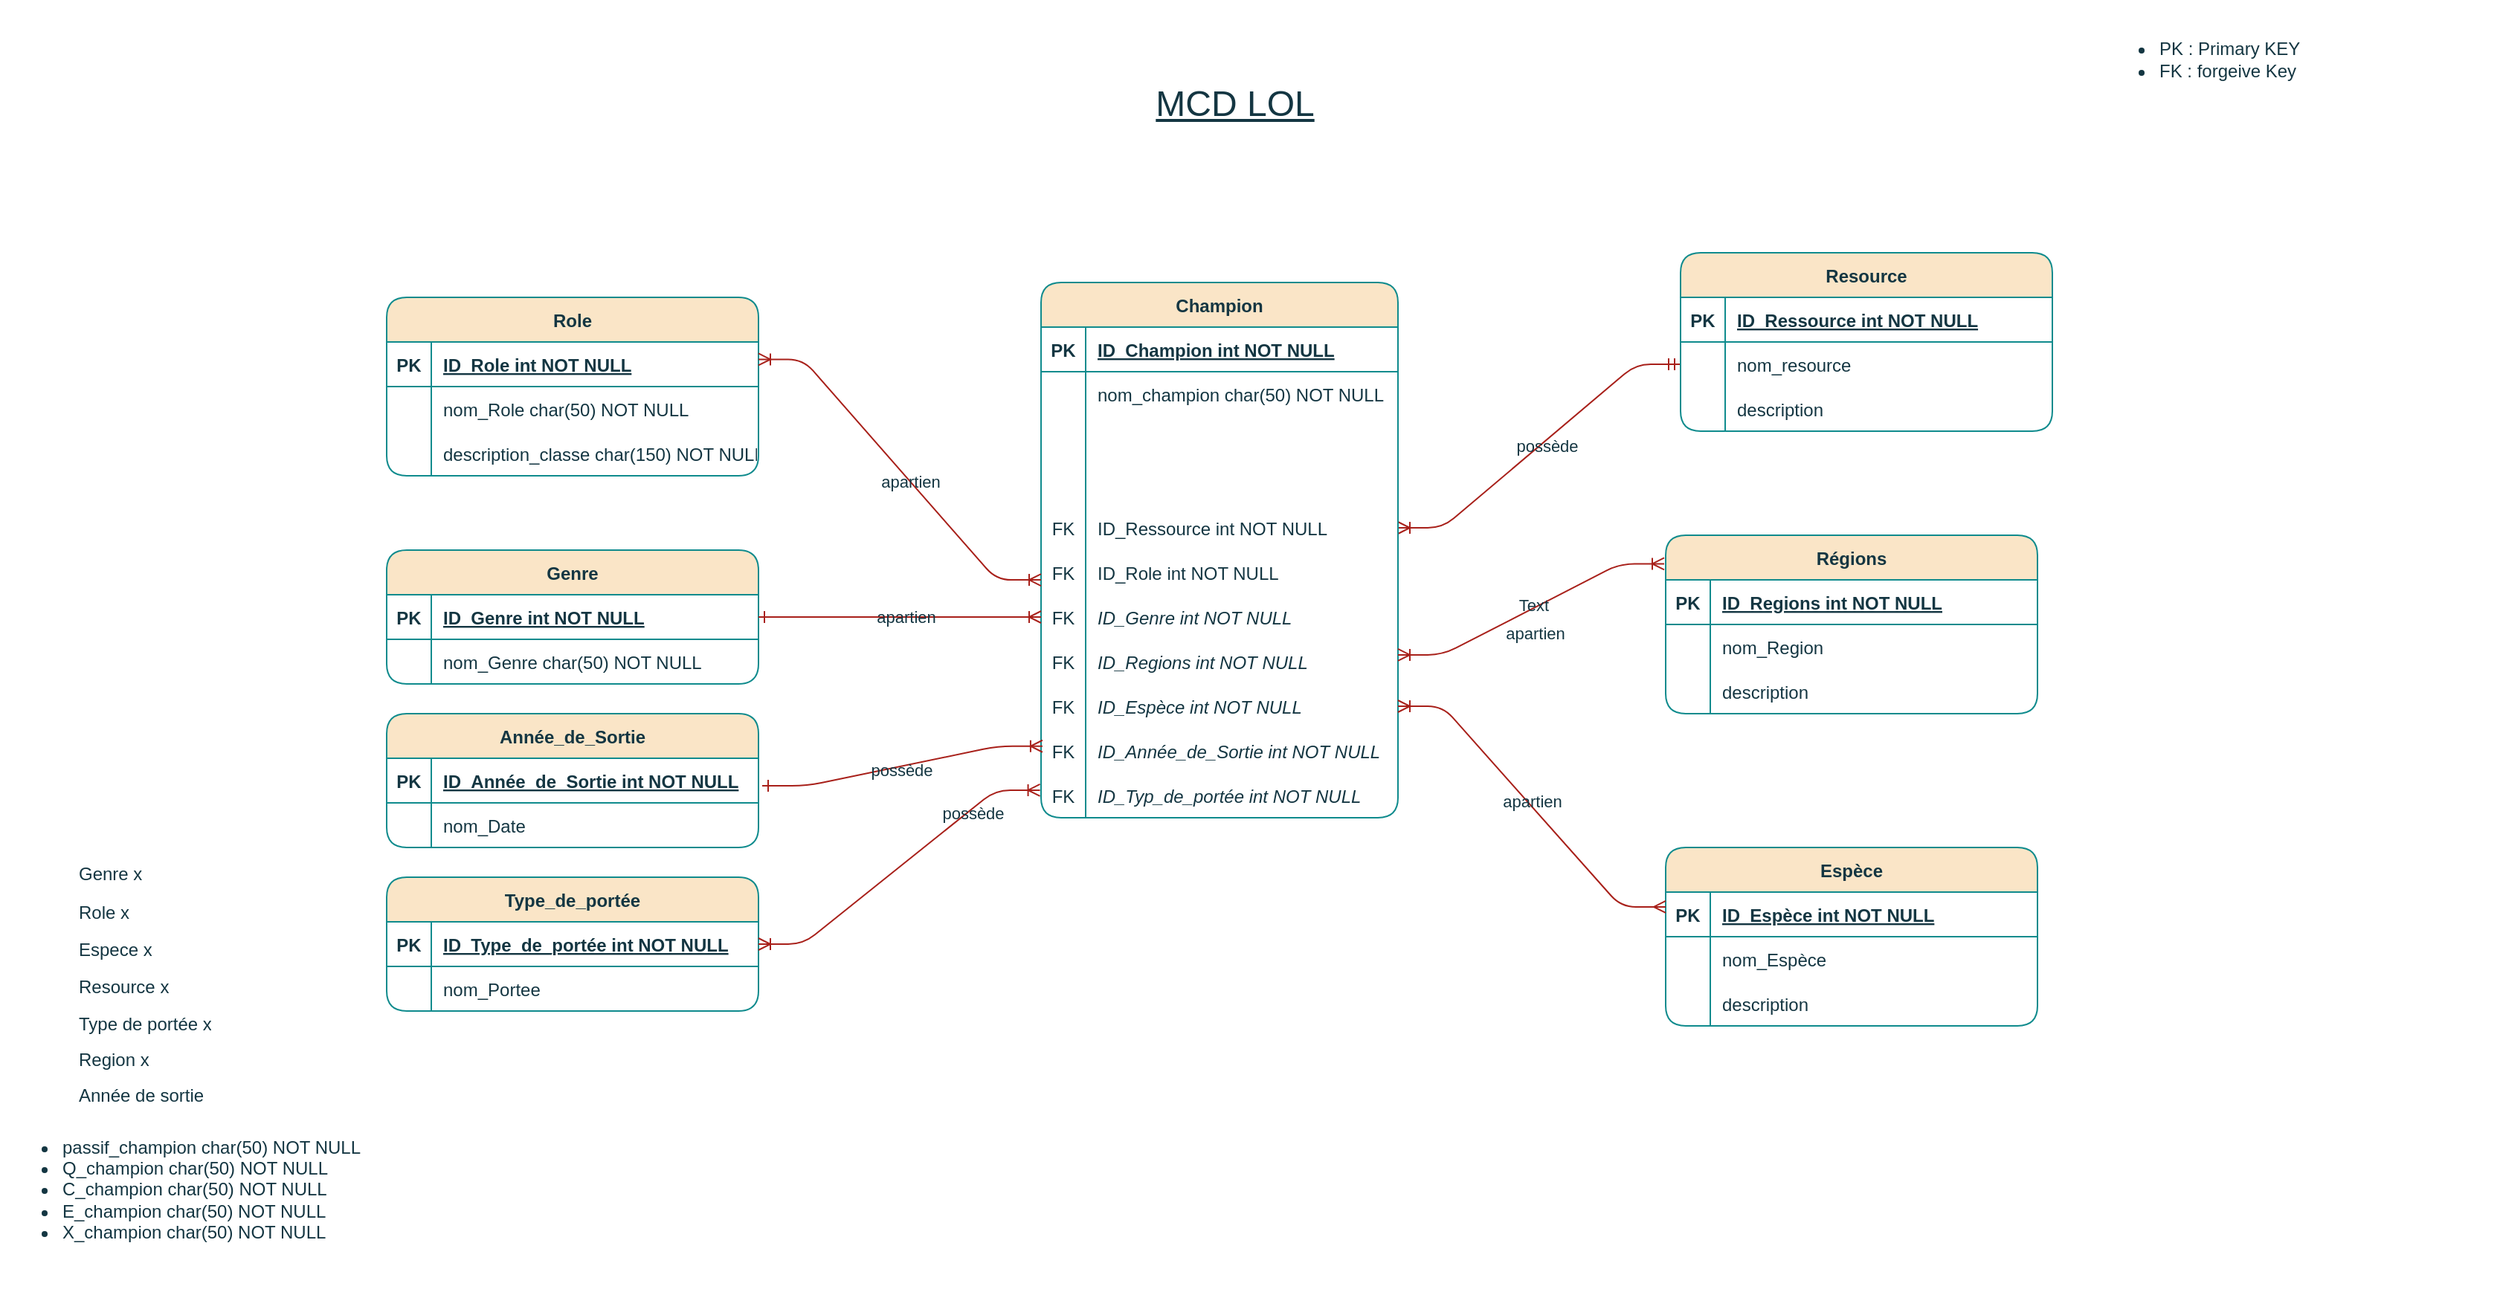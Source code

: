 <mxfile version="24.7.17">
  <diagram name="Page-1" id="s_LIWfQ_0TkALQSo-7UG">
    <mxGraphModel dx="1963" dy="611" grid="1" gridSize="10" guides="1" tooltips="1" connect="1" arrows="1" fold="1" page="1" pageScale="1" pageWidth="827" pageHeight="1169" math="0" shadow="0">
      <root>
        <mxCell id="0" />
        <mxCell id="1" parent="0" />
        <mxCell id="JDCfiBPaqZ8Qhyjuc5kk-97" value="" style="edgeStyle=entityRelationEdgeStyle;endArrow=ERmandOne;startArrow=ERoneToMany;endFill=0;startFill=0;labelBackgroundColor=none;strokeColor=#A8201A;fontColor=default;exitX=1;exitY=0.5;exitDx=0;exitDy=0;" parent="1" source="JDCfiBPaqZ8Qhyjuc5kk-153" target="JDCfiBPaqZ8Qhyjuc5kk-103" edge="1">
          <mxGeometry width="100" height="100" relative="1" as="geometry">
            <mxPoint x="350" y="880" as="sourcePoint" />
            <mxPoint x="450" y="780" as="targetPoint" />
          </mxGeometry>
        </mxCell>
        <mxCell id="JDCfiBPaqZ8Qhyjuc5kk-98" value="possède" style="edgeLabel;html=1;align=center;verticalAlign=middle;resizable=0;points=[];rounded=1;labelBackgroundColor=none;fontColor=#143642;" parent="JDCfiBPaqZ8Qhyjuc5kk-97" vertex="1" connectable="0">
          <mxGeometry x="0.029" y="-3" relative="1" as="geometry">
            <mxPoint as="offset" />
          </mxGeometry>
        </mxCell>
        <mxCell id="JDCfiBPaqZ8Qhyjuc5kk-99" value="Resource" style="shape=table;startSize=30;container=1;collapsible=1;childLayout=tableLayout;fixedRows=1;rowLines=0;fontStyle=1;align=center;resizeLast=1;rounded=1;labelBackgroundColor=none;fillColor=#FAE5C7;strokeColor=#0F8B8D;fontColor=#143642;" parent="1" vertex="1">
          <mxGeometry x="670" y="180" width="250" height="120" as="geometry" />
        </mxCell>
        <mxCell id="JDCfiBPaqZ8Qhyjuc5kk-100" value="" style="shape=partialRectangle;collapsible=0;dropTarget=0;pointerEvents=0;fillColor=none;points=[[0,0.5],[1,0.5]];portConstraint=eastwest;top=0;left=0;right=0;bottom=1;rounded=1;labelBackgroundColor=none;strokeColor=#0F8B8D;fontColor=#143642;" parent="JDCfiBPaqZ8Qhyjuc5kk-99" vertex="1">
          <mxGeometry y="30" width="250" height="30" as="geometry" />
        </mxCell>
        <mxCell id="JDCfiBPaqZ8Qhyjuc5kk-101" value="PK" style="shape=partialRectangle;overflow=hidden;connectable=0;fillColor=none;top=0;left=0;bottom=0;right=0;fontStyle=1;rounded=1;labelBackgroundColor=none;strokeColor=#0F8B8D;fontColor=#143642;" parent="JDCfiBPaqZ8Qhyjuc5kk-100" vertex="1">
          <mxGeometry width="30" height="30" as="geometry">
            <mxRectangle width="30" height="30" as="alternateBounds" />
          </mxGeometry>
        </mxCell>
        <mxCell id="JDCfiBPaqZ8Qhyjuc5kk-102" value="ID_Ressource int NOT NULL " style="shape=partialRectangle;overflow=hidden;connectable=0;fillColor=none;top=0;left=0;bottom=0;right=0;align=left;spacingLeft=6;fontStyle=5;rounded=1;labelBackgroundColor=none;strokeColor=#0F8B8D;fontColor=#143642;" parent="JDCfiBPaqZ8Qhyjuc5kk-100" vertex="1">
          <mxGeometry x="30" width="220" height="30" as="geometry">
            <mxRectangle width="220" height="30" as="alternateBounds" />
          </mxGeometry>
        </mxCell>
        <mxCell id="JDCfiBPaqZ8Qhyjuc5kk-103" value="" style="shape=partialRectangle;collapsible=0;dropTarget=0;pointerEvents=0;fillColor=none;points=[[0,0.5],[1,0.5]];portConstraint=eastwest;top=0;left=0;right=0;bottom=0;rounded=1;labelBackgroundColor=none;strokeColor=#0F8B8D;fontColor=#143642;" parent="JDCfiBPaqZ8Qhyjuc5kk-99" vertex="1">
          <mxGeometry y="60" width="250" height="30" as="geometry" />
        </mxCell>
        <mxCell id="JDCfiBPaqZ8Qhyjuc5kk-104" value="" style="shape=partialRectangle;overflow=hidden;connectable=0;fillColor=none;top=0;left=0;bottom=0;right=0;rounded=1;labelBackgroundColor=none;strokeColor=#0F8B8D;fontColor=#143642;" parent="JDCfiBPaqZ8Qhyjuc5kk-103" vertex="1">
          <mxGeometry width="30" height="30" as="geometry">
            <mxRectangle width="30" height="30" as="alternateBounds" />
          </mxGeometry>
        </mxCell>
        <mxCell id="JDCfiBPaqZ8Qhyjuc5kk-105" value="nom_resource" style="shape=partialRectangle;overflow=hidden;connectable=0;fillColor=none;top=0;left=0;bottom=0;right=0;align=left;spacingLeft=6;rounded=1;labelBackgroundColor=none;strokeColor=#0F8B8D;fontColor=#143642;" parent="JDCfiBPaqZ8Qhyjuc5kk-103" vertex="1">
          <mxGeometry x="30" width="220" height="30" as="geometry">
            <mxRectangle width="220" height="30" as="alternateBounds" />
          </mxGeometry>
        </mxCell>
        <mxCell id="JDCfiBPaqZ8Qhyjuc5kk-106" value="" style="shape=partialRectangle;collapsible=0;dropTarget=0;pointerEvents=0;fillColor=none;points=[[0,0.5],[1,0.5]];portConstraint=eastwest;top=0;left=0;right=0;bottom=0;rounded=1;labelBackgroundColor=none;strokeColor=#0F8B8D;fontColor=#143642;" parent="JDCfiBPaqZ8Qhyjuc5kk-99" vertex="1">
          <mxGeometry y="90" width="250" height="30" as="geometry" />
        </mxCell>
        <mxCell id="JDCfiBPaqZ8Qhyjuc5kk-107" value="" style="shape=partialRectangle;overflow=hidden;connectable=0;fillColor=none;top=0;left=0;bottom=0;right=0;rounded=1;labelBackgroundColor=none;strokeColor=#0F8B8D;fontColor=#143642;" parent="JDCfiBPaqZ8Qhyjuc5kk-106" vertex="1">
          <mxGeometry width="30" height="30" as="geometry">
            <mxRectangle width="30" height="30" as="alternateBounds" />
          </mxGeometry>
        </mxCell>
        <mxCell id="JDCfiBPaqZ8Qhyjuc5kk-108" value="description" style="shape=partialRectangle;overflow=hidden;connectable=0;fillColor=none;top=0;left=0;bottom=0;right=0;align=left;spacingLeft=6;rounded=1;labelBackgroundColor=none;strokeColor=#0F8B8D;fontColor=#143642;" parent="JDCfiBPaqZ8Qhyjuc5kk-106" vertex="1">
          <mxGeometry x="30" width="220" height="30" as="geometry">
            <mxRectangle width="220" height="30" as="alternateBounds" />
          </mxGeometry>
        </mxCell>
        <mxCell id="JDCfiBPaqZ8Qhyjuc5kk-125" value="Champion" style="shape=table;startSize=30;container=1;collapsible=1;childLayout=tableLayout;fixedRows=1;rowLines=0;fontStyle=1;align=center;resizeLast=1;rounded=1;labelBackgroundColor=none;fillColor=#FAE5C7;strokeColor=#0F8B8D;fontColor=#143642;" parent="1" vertex="1">
          <mxGeometry x="240" y="200" width="240" height="360" as="geometry">
            <mxRectangle x="120" y="120" width="100" height="30" as="alternateBounds" />
          </mxGeometry>
        </mxCell>
        <mxCell id="JDCfiBPaqZ8Qhyjuc5kk-126" value="" style="shape=partialRectangle;collapsible=0;dropTarget=0;pointerEvents=0;fillColor=none;points=[[0,0.5],[1,0.5]];portConstraint=eastwest;top=0;left=0;right=0;bottom=1;rounded=1;labelBackgroundColor=none;strokeColor=#0F8B8D;fontColor=#143642;" parent="JDCfiBPaqZ8Qhyjuc5kk-125" vertex="1">
          <mxGeometry y="30" width="240" height="30" as="geometry" />
        </mxCell>
        <mxCell id="JDCfiBPaqZ8Qhyjuc5kk-127" value="PK" style="shape=partialRectangle;overflow=hidden;connectable=0;fillColor=none;top=0;left=0;bottom=0;right=0;fontStyle=1;rounded=1;labelBackgroundColor=none;strokeColor=#0F8B8D;fontColor=#143642;" parent="JDCfiBPaqZ8Qhyjuc5kk-126" vertex="1">
          <mxGeometry width="30" height="30" as="geometry">
            <mxRectangle width="30" height="30" as="alternateBounds" />
          </mxGeometry>
        </mxCell>
        <mxCell id="JDCfiBPaqZ8Qhyjuc5kk-128" value="ID_Champion int NOT NULL " style="shape=partialRectangle;overflow=hidden;connectable=0;fillColor=none;top=0;left=0;bottom=0;right=0;align=left;spacingLeft=6;fontStyle=5;rounded=1;labelBackgroundColor=none;strokeColor=#0F8B8D;fontColor=#143642;" parent="JDCfiBPaqZ8Qhyjuc5kk-126" vertex="1">
          <mxGeometry x="30" width="210" height="30" as="geometry">
            <mxRectangle width="210" height="30" as="alternateBounds" />
          </mxGeometry>
        </mxCell>
        <mxCell id="JDCfiBPaqZ8Qhyjuc5kk-129" value="" style="shape=partialRectangle;collapsible=0;dropTarget=0;pointerEvents=0;fillColor=none;points=[[0,0.5],[1,0.5]];portConstraint=eastwest;top=0;left=0;right=0;bottom=0;rounded=1;labelBackgroundColor=none;strokeColor=#0F8B8D;fontColor=#143642;" parent="JDCfiBPaqZ8Qhyjuc5kk-125" vertex="1">
          <mxGeometry y="60" width="240" height="30" as="geometry" />
        </mxCell>
        <mxCell id="JDCfiBPaqZ8Qhyjuc5kk-130" value="" style="shape=partialRectangle;overflow=hidden;connectable=0;fillColor=none;top=0;left=0;bottom=0;right=0;rounded=1;labelBackgroundColor=none;strokeColor=#0F8B8D;fontColor=#143642;" parent="JDCfiBPaqZ8Qhyjuc5kk-129" vertex="1">
          <mxGeometry width="30" height="30" as="geometry">
            <mxRectangle width="30" height="30" as="alternateBounds" />
          </mxGeometry>
        </mxCell>
        <mxCell id="JDCfiBPaqZ8Qhyjuc5kk-131" value="nom_champion char(50) NOT NULL" style="shape=partialRectangle;overflow=hidden;connectable=0;fillColor=none;top=0;left=0;bottom=0;right=0;align=left;spacingLeft=6;rounded=1;labelBackgroundColor=none;strokeColor=#0F8B8D;fontColor=#143642;" parent="JDCfiBPaqZ8Qhyjuc5kk-129" vertex="1">
          <mxGeometry x="30" width="210" height="30" as="geometry">
            <mxRectangle width="210" height="30" as="alternateBounds" />
          </mxGeometry>
        </mxCell>
        <mxCell id="JDCfiBPaqZ8Qhyjuc5kk-147" style="shape=partialRectangle;collapsible=0;dropTarget=0;pointerEvents=0;fillColor=none;points=[[0,0.5],[1,0.5]];portConstraint=eastwest;top=0;left=0;right=0;bottom=0;rounded=1;labelBackgroundColor=none;strokeColor=#0F8B8D;fontColor=#143642;" parent="JDCfiBPaqZ8Qhyjuc5kk-125" vertex="1">
          <mxGeometry y="90" width="240" height="30" as="geometry" />
        </mxCell>
        <mxCell id="JDCfiBPaqZ8Qhyjuc5kk-148" style="shape=partialRectangle;overflow=hidden;connectable=0;fillColor=none;top=0;left=0;bottom=0;right=0;rounded=1;labelBackgroundColor=none;strokeColor=#0F8B8D;fontColor=#143642;" parent="JDCfiBPaqZ8Qhyjuc5kk-147" vertex="1">
          <mxGeometry width="30" height="30" as="geometry">
            <mxRectangle width="30" height="30" as="alternateBounds" />
          </mxGeometry>
        </mxCell>
        <mxCell id="JDCfiBPaqZ8Qhyjuc5kk-149" value="" style="shape=partialRectangle;overflow=hidden;connectable=0;fillColor=none;top=0;left=0;bottom=0;right=0;align=left;spacingLeft=6;rounded=1;labelBackgroundColor=none;strokeColor=#0F8B8D;fontColor=#143642;" parent="JDCfiBPaqZ8Qhyjuc5kk-147" vertex="1">
          <mxGeometry x="30" width="210" height="30" as="geometry">
            <mxRectangle width="210" height="30" as="alternateBounds" />
          </mxGeometry>
        </mxCell>
        <mxCell id="JDCfiBPaqZ8Qhyjuc5kk-150" style="shape=partialRectangle;collapsible=0;dropTarget=0;pointerEvents=0;fillColor=none;points=[[0,0.5],[1,0.5]];portConstraint=eastwest;top=0;left=0;right=0;bottom=0;rounded=1;labelBackgroundColor=none;strokeColor=#0F8B8D;fontColor=#143642;" parent="JDCfiBPaqZ8Qhyjuc5kk-125" vertex="1">
          <mxGeometry y="120" width="240" height="30" as="geometry" />
        </mxCell>
        <mxCell id="JDCfiBPaqZ8Qhyjuc5kk-151" style="shape=partialRectangle;overflow=hidden;connectable=0;fillColor=none;top=0;left=0;bottom=0;right=0;rounded=1;labelBackgroundColor=none;strokeColor=#0F8B8D;fontColor=#143642;" parent="JDCfiBPaqZ8Qhyjuc5kk-150" vertex="1">
          <mxGeometry width="30" height="30" as="geometry">
            <mxRectangle width="30" height="30" as="alternateBounds" />
          </mxGeometry>
        </mxCell>
        <mxCell id="JDCfiBPaqZ8Qhyjuc5kk-152" value="" style="shape=partialRectangle;overflow=hidden;connectable=0;fillColor=none;top=0;left=0;bottom=0;right=0;align=left;spacingLeft=6;rounded=1;labelBackgroundColor=none;strokeColor=#0F8B8D;fontColor=#143642;" parent="JDCfiBPaqZ8Qhyjuc5kk-150" vertex="1">
          <mxGeometry x="30" width="210" height="30" as="geometry">
            <mxRectangle width="210" height="30" as="alternateBounds" />
          </mxGeometry>
        </mxCell>
        <mxCell id="JDCfiBPaqZ8Qhyjuc5kk-153" style="shape=partialRectangle;collapsible=0;dropTarget=0;pointerEvents=0;fillColor=none;points=[[0,0.5],[1,0.5]];portConstraint=eastwest;top=0;left=0;right=0;bottom=0;rounded=1;labelBackgroundColor=none;strokeColor=#0F8B8D;fontColor=#143642;" parent="JDCfiBPaqZ8Qhyjuc5kk-125" vertex="1">
          <mxGeometry y="150" width="240" height="30" as="geometry" />
        </mxCell>
        <mxCell id="JDCfiBPaqZ8Qhyjuc5kk-154" value="FK" style="shape=partialRectangle;overflow=hidden;connectable=0;fillColor=none;top=0;left=0;bottom=0;right=0;rounded=1;labelBackgroundColor=none;strokeColor=#0F8B8D;fontColor=#143642;" parent="JDCfiBPaqZ8Qhyjuc5kk-153" vertex="1">
          <mxGeometry width="30" height="30" as="geometry">
            <mxRectangle width="30" height="30" as="alternateBounds" />
          </mxGeometry>
        </mxCell>
        <mxCell id="JDCfiBPaqZ8Qhyjuc5kk-155" value="ID_Ressource int NOT NULL" style="shape=partialRectangle;overflow=hidden;connectable=0;fillColor=none;top=0;left=0;bottom=0;right=0;align=left;spacingLeft=6;rounded=1;labelBackgroundColor=none;strokeColor=#0F8B8D;fontColor=#143642;" parent="JDCfiBPaqZ8Qhyjuc5kk-153" vertex="1">
          <mxGeometry x="30" width="210" height="30" as="geometry">
            <mxRectangle width="210" height="30" as="alternateBounds" />
          </mxGeometry>
        </mxCell>
        <mxCell id="T5FfHWnuxXCkbE2ffuOy-143" style="shape=partialRectangle;collapsible=0;dropTarget=0;pointerEvents=0;fillColor=none;points=[[0,0.5],[1,0.5]];portConstraint=eastwest;top=0;left=0;right=0;bottom=0;rounded=1;labelBackgroundColor=none;strokeColor=#0F8B8D;fontColor=#143642;" vertex="1" parent="JDCfiBPaqZ8Qhyjuc5kk-125">
          <mxGeometry y="180" width="240" height="30" as="geometry" />
        </mxCell>
        <mxCell id="T5FfHWnuxXCkbE2ffuOy-144" value="FK" style="shape=partialRectangle;overflow=hidden;connectable=0;fillColor=none;top=0;left=0;bottom=0;right=0;rounded=1;labelBackgroundColor=none;strokeColor=#0F8B8D;fontColor=#143642;" vertex="1" parent="T5FfHWnuxXCkbE2ffuOy-143">
          <mxGeometry width="30" height="30" as="geometry">
            <mxRectangle width="30" height="30" as="alternateBounds" />
          </mxGeometry>
        </mxCell>
        <mxCell id="T5FfHWnuxXCkbE2ffuOy-145" value="ID_Role int NOT NULL" style="shape=partialRectangle;overflow=hidden;connectable=0;fillColor=none;top=0;left=0;bottom=0;right=0;align=left;spacingLeft=6;rounded=1;labelBackgroundColor=none;strokeColor=#0F8B8D;fontColor=#143642;" vertex="1" parent="T5FfHWnuxXCkbE2ffuOy-143">
          <mxGeometry x="30" width="210" height="30" as="geometry">
            <mxRectangle width="210" height="30" as="alternateBounds" />
          </mxGeometry>
        </mxCell>
        <mxCell id="T5FfHWnuxXCkbE2ffuOy-140" style="shape=partialRectangle;collapsible=0;dropTarget=0;pointerEvents=0;fillColor=none;points=[[0,0.5],[1,0.5]];portConstraint=eastwest;top=0;left=0;right=0;bottom=0;rounded=1;labelBackgroundColor=none;strokeColor=#0F8B8D;fontColor=#143642;" vertex="1" parent="JDCfiBPaqZ8Qhyjuc5kk-125">
          <mxGeometry y="210" width="240" height="30" as="geometry" />
        </mxCell>
        <mxCell id="T5FfHWnuxXCkbE2ffuOy-141" value="FK" style="shape=partialRectangle;overflow=hidden;connectable=0;fillColor=none;top=0;left=0;bottom=0;right=0;rounded=1;labelBackgroundColor=none;strokeColor=#0F8B8D;fontColor=#143642;" vertex="1" parent="T5FfHWnuxXCkbE2ffuOy-140">
          <mxGeometry width="30" height="30" as="geometry">
            <mxRectangle width="30" height="30" as="alternateBounds" />
          </mxGeometry>
        </mxCell>
        <mxCell id="T5FfHWnuxXCkbE2ffuOy-142" value="ID_Genre int NOT NULL" style="shape=partialRectangle;overflow=hidden;connectable=0;fillColor=none;top=0;left=0;bottom=0;right=0;align=left;spacingLeft=6;rounded=1;labelBackgroundColor=none;strokeColor=#0F8B8D;fontColor=#143642;fontStyle=2" vertex="1" parent="T5FfHWnuxXCkbE2ffuOy-140">
          <mxGeometry x="30" width="210" height="30" as="geometry">
            <mxRectangle width="210" height="30" as="alternateBounds" />
          </mxGeometry>
        </mxCell>
        <mxCell id="JDCfiBPaqZ8Qhyjuc5kk-159" style="shape=partialRectangle;collapsible=0;dropTarget=0;pointerEvents=0;fillColor=none;points=[[0,0.5],[1,0.5]];portConstraint=eastwest;top=0;left=0;right=0;bottom=0;rounded=1;labelBackgroundColor=none;strokeColor=#0F8B8D;fontColor=#143642;" parent="JDCfiBPaqZ8Qhyjuc5kk-125" vertex="1">
          <mxGeometry y="240" width="240" height="30" as="geometry" />
        </mxCell>
        <mxCell id="JDCfiBPaqZ8Qhyjuc5kk-160" value="FK" style="shape=partialRectangle;overflow=hidden;connectable=0;fillColor=none;top=0;left=0;bottom=0;right=0;rounded=1;labelBackgroundColor=none;strokeColor=#0F8B8D;fontColor=#143642;" parent="JDCfiBPaqZ8Qhyjuc5kk-159" vertex="1">
          <mxGeometry width="30" height="30" as="geometry">
            <mxRectangle width="30" height="30" as="alternateBounds" />
          </mxGeometry>
        </mxCell>
        <mxCell id="JDCfiBPaqZ8Qhyjuc5kk-161" value="ID_Regions int NOT NULL" style="shape=partialRectangle;overflow=hidden;connectable=0;fillColor=none;top=0;left=0;bottom=0;right=0;align=left;spacingLeft=6;fontStyle=2;rounded=1;labelBackgroundColor=none;strokeColor=#0F8B8D;fontColor=#143642;" parent="JDCfiBPaqZ8Qhyjuc5kk-159" vertex="1">
          <mxGeometry x="30" width="210" height="30" as="geometry">
            <mxRectangle width="210" height="30" as="alternateBounds" />
          </mxGeometry>
        </mxCell>
        <mxCell id="T5FfHWnuxXCkbE2ffuOy-30" style="shape=partialRectangle;collapsible=0;dropTarget=0;pointerEvents=0;fillColor=none;points=[[0,0.5],[1,0.5]];portConstraint=eastwest;top=0;left=0;right=0;bottom=0;rounded=1;labelBackgroundColor=none;strokeColor=#0F8B8D;fontColor=#143642;" vertex="1" parent="JDCfiBPaqZ8Qhyjuc5kk-125">
          <mxGeometry y="270" width="240" height="30" as="geometry" />
        </mxCell>
        <mxCell id="T5FfHWnuxXCkbE2ffuOy-31" value="FK" style="shape=partialRectangle;overflow=hidden;connectable=0;fillColor=none;top=0;left=0;bottom=0;right=0;rounded=1;labelBackgroundColor=none;strokeColor=#0F8B8D;fontColor=#143642;" vertex="1" parent="T5FfHWnuxXCkbE2ffuOy-30">
          <mxGeometry width="30" height="30" as="geometry">
            <mxRectangle width="30" height="30" as="alternateBounds" />
          </mxGeometry>
        </mxCell>
        <mxCell id="T5FfHWnuxXCkbE2ffuOy-32" value="ID_Espèce int NOT NULL" style="shape=partialRectangle;overflow=hidden;connectable=0;fillColor=none;top=0;left=0;bottom=0;right=0;align=left;spacingLeft=6;fontStyle=2;rounded=1;labelBackgroundColor=none;strokeColor=#0F8B8D;fontColor=#143642;" vertex="1" parent="T5FfHWnuxXCkbE2ffuOy-30">
          <mxGeometry x="30" width="210" height="30" as="geometry">
            <mxRectangle width="210" height="30" as="alternateBounds" />
          </mxGeometry>
        </mxCell>
        <mxCell id="T5FfHWnuxXCkbE2ffuOy-134" style="shape=partialRectangle;collapsible=0;dropTarget=0;pointerEvents=0;fillColor=none;points=[[0,0.5],[1,0.5]];portConstraint=eastwest;top=0;left=0;right=0;bottom=0;rounded=1;labelBackgroundColor=none;strokeColor=#0F8B8D;fontColor=#143642;" vertex="1" parent="JDCfiBPaqZ8Qhyjuc5kk-125">
          <mxGeometry y="300" width="240" height="30" as="geometry" />
        </mxCell>
        <mxCell id="T5FfHWnuxXCkbE2ffuOy-135" value="FK" style="shape=partialRectangle;overflow=hidden;connectable=0;fillColor=none;top=0;left=0;bottom=0;right=0;rounded=1;labelBackgroundColor=none;strokeColor=#0F8B8D;fontColor=#143642;" vertex="1" parent="T5FfHWnuxXCkbE2ffuOy-134">
          <mxGeometry width="30" height="30" as="geometry">
            <mxRectangle width="30" height="30" as="alternateBounds" />
          </mxGeometry>
        </mxCell>
        <mxCell id="T5FfHWnuxXCkbE2ffuOy-136" value="ID_Année_de_Sortie int NOT NULL" style="shape=partialRectangle;overflow=hidden;connectable=0;fillColor=none;top=0;left=0;bottom=0;right=0;align=left;spacingLeft=6;fontStyle=2;rounded=1;labelBackgroundColor=none;strokeColor=#0F8B8D;fontColor=#143642;" vertex="1" parent="T5FfHWnuxXCkbE2ffuOy-134">
          <mxGeometry x="30" width="210" height="30" as="geometry">
            <mxRectangle width="210" height="30" as="alternateBounds" />
          </mxGeometry>
        </mxCell>
        <mxCell id="T5FfHWnuxXCkbE2ffuOy-137" style="shape=partialRectangle;collapsible=0;dropTarget=0;pointerEvents=0;fillColor=none;points=[[0,0.5],[1,0.5]];portConstraint=eastwest;top=0;left=0;right=0;bottom=0;rounded=1;labelBackgroundColor=none;strokeColor=#0F8B8D;fontColor=#143642;" vertex="1" parent="JDCfiBPaqZ8Qhyjuc5kk-125">
          <mxGeometry y="330" width="240" height="30" as="geometry" />
        </mxCell>
        <mxCell id="T5FfHWnuxXCkbE2ffuOy-138" value="FK" style="shape=partialRectangle;overflow=hidden;connectable=0;fillColor=none;top=0;left=0;bottom=0;right=0;rounded=1;labelBackgroundColor=none;strokeColor=#0F8B8D;fontColor=#143642;" vertex="1" parent="T5FfHWnuxXCkbE2ffuOy-137">
          <mxGeometry width="30" height="30" as="geometry">
            <mxRectangle width="30" height="30" as="alternateBounds" />
          </mxGeometry>
        </mxCell>
        <mxCell id="T5FfHWnuxXCkbE2ffuOy-139" value="ID_Typ_de_portée int NOT NULL" style="shape=partialRectangle;overflow=hidden;connectable=0;fillColor=none;top=0;left=0;bottom=0;right=0;align=left;spacingLeft=6;fontStyle=2;rounded=1;labelBackgroundColor=none;strokeColor=#0F8B8D;fontColor=#143642;" vertex="1" parent="T5FfHWnuxXCkbE2ffuOy-137">
          <mxGeometry x="30" width="210" height="30" as="geometry">
            <mxRectangle width="210" height="30" as="alternateBounds" />
          </mxGeometry>
        </mxCell>
        <mxCell id="JDCfiBPaqZ8Qhyjuc5kk-162" value="Role" style="shape=table;startSize=30;container=1;collapsible=1;childLayout=tableLayout;fixedRows=1;rowLines=0;fontStyle=1;align=center;resizeLast=1;rounded=1;labelBackgroundColor=none;fillColor=#FAE5C7;strokeColor=#0F8B8D;fontColor=#143642;" parent="1" vertex="1">
          <mxGeometry x="-200" y="210" width="250" height="120" as="geometry" />
        </mxCell>
        <mxCell id="JDCfiBPaqZ8Qhyjuc5kk-163" value="" style="shape=partialRectangle;collapsible=0;dropTarget=0;pointerEvents=0;fillColor=none;points=[[0,0.5],[1,0.5]];portConstraint=eastwest;top=0;left=0;right=0;bottom=1;rounded=1;labelBackgroundColor=none;strokeColor=#0F8B8D;fontColor=#143642;" parent="JDCfiBPaqZ8Qhyjuc5kk-162" vertex="1">
          <mxGeometry y="30" width="250" height="30" as="geometry" />
        </mxCell>
        <mxCell id="JDCfiBPaqZ8Qhyjuc5kk-164" value="PK" style="shape=partialRectangle;overflow=hidden;connectable=0;fillColor=none;top=0;left=0;bottom=0;right=0;fontStyle=1;rounded=1;labelBackgroundColor=none;strokeColor=#0F8B8D;fontColor=#143642;" parent="JDCfiBPaqZ8Qhyjuc5kk-163" vertex="1">
          <mxGeometry width="30" height="30" as="geometry">
            <mxRectangle width="30" height="30" as="alternateBounds" />
          </mxGeometry>
        </mxCell>
        <mxCell id="JDCfiBPaqZ8Qhyjuc5kk-165" value="ID_Role int NOT NULL" style="shape=partialRectangle;overflow=hidden;connectable=0;fillColor=none;top=0;left=0;bottom=0;right=0;align=left;spacingLeft=6;fontStyle=5;rounded=1;labelBackgroundColor=none;strokeColor=#0F8B8D;fontColor=#143642;" parent="JDCfiBPaqZ8Qhyjuc5kk-163" vertex="1">
          <mxGeometry x="30" width="220" height="30" as="geometry">
            <mxRectangle width="220" height="30" as="alternateBounds" />
          </mxGeometry>
        </mxCell>
        <mxCell id="JDCfiBPaqZ8Qhyjuc5kk-166" value="" style="shape=partialRectangle;collapsible=0;dropTarget=0;pointerEvents=0;fillColor=none;points=[[0,0.5],[1,0.5]];portConstraint=eastwest;top=0;left=0;right=0;bottom=0;rounded=1;labelBackgroundColor=none;strokeColor=#0F8B8D;fontColor=#143642;" parent="JDCfiBPaqZ8Qhyjuc5kk-162" vertex="1">
          <mxGeometry y="60" width="250" height="30" as="geometry" />
        </mxCell>
        <mxCell id="JDCfiBPaqZ8Qhyjuc5kk-167" value="" style="shape=partialRectangle;overflow=hidden;connectable=0;fillColor=none;top=0;left=0;bottom=0;right=0;rounded=1;labelBackgroundColor=none;strokeColor=#0F8B8D;fontColor=#143642;" parent="JDCfiBPaqZ8Qhyjuc5kk-166" vertex="1">
          <mxGeometry width="30" height="30" as="geometry">
            <mxRectangle width="30" height="30" as="alternateBounds" />
          </mxGeometry>
        </mxCell>
        <mxCell id="JDCfiBPaqZ8Qhyjuc5kk-168" value="nom_Role char(50) NOT NULL" style="shape=partialRectangle;overflow=hidden;connectable=0;fillColor=none;top=0;left=0;bottom=0;right=0;align=left;spacingLeft=6;rounded=1;labelBackgroundColor=none;strokeColor=#0F8B8D;fontColor=#143642;" parent="JDCfiBPaqZ8Qhyjuc5kk-166" vertex="1">
          <mxGeometry x="30" width="220" height="30" as="geometry">
            <mxRectangle width="220" height="30" as="alternateBounds" />
          </mxGeometry>
        </mxCell>
        <mxCell id="JDCfiBPaqZ8Qhyjuc5kk-169" value="" style="shape=partialRectangle;collapsible=0;dropTarget=0;pointerEvents=0;fillColor=none;points=[[0,0.5],[1,0.5]];portConstraint=eastwest;top=0;left=0;right=0;bottom=0;rounded=1;labelBackgroundColor=none;strokeColor=#0F8B8D;fontColor=#143642;" parent="JDCfiBPaqZ8Qhyjuc5kk-162" vertex="1">
          <mxGeometry y="90" width="250" height="30" as="geometry" />
        </mxCell>
        <mxCell id="JDCfiBPaqZ8Qhyjuc5kk-170" value="" style="shape=partialRectangle;overflow=hidden;connectable=0;fillColor=none;top=0;left=0;bottom=0;right=0;rounded=1;labelBackgroundColor=none;strokeColor=#0F8B8D;fontColor=#143642;" parent="JDCfiBPaqZ8Qhyjuc5kk-169" vertex="1">
          <mxGeometry width="30" height="30" as="geometry">
            <mxRectangle width="30" height="30" as="alternateBounds" />
          </mxGeometry>
        </mxCell>
        <mxCell id="JDCfiBPaqZ8Qhyjuc5kk-171" value="description_classe char(150) NOT NULL" style="shape=partialRectangle;overflow=hidden;connectable=0;fillColor=none;top=0;left=0;bottom=0;right=0;align=left;spacingLeft=6;rounded=1;labelBackgroundColor=none;strokeColor=#0F8B8D;fontColor=#143642;" parent="JDCfiBPaqZ8Qhyjuc5kk-169" vertex="1">
          <mxGeometry x="30" width="220" height="30" as="geometry">
            <mxRectangle width="220" height="30" as="alternateBounds" />
          </mxGeometry>
        </mxCell>
        <mxCell id="JDCfiBPaqZ8Qhyjuc5kk-175" style="edgeStyle=entityRelationEdgeStyle;rounded=1;orthogonalLoop=1;jettySize=auto;html=1;entryX=0;entryY=0.667;entryDx=0;entryDy=0;startArrow=ERoneToMany;startFill=0;endArrow=ERoneToMany;endFill=0;labelBackgroundColor=none;strokeColor=#A8201A;fontColor=default;exitX=1;exitY=0.39;exitDx=0;exitDy=0;exitPerimeter=0;entryPerimeter=0;" parent="1" target="T5FfHWnuxXCkbE2ffuOy-143" edge="1" source="JDCfiBPaqZ8Qhyjuc5kk-163">
          <mxGeometry relative="1" as="geometry">
            <mxPoint x="50" y="245" as="sourcePoint" />
          </mxGeometry>
        </mxCell>
        <mxCell id="JDCfiBPaqZ8Qhyjuc5kk-176" value="apartien" style="edgeLabel;html=1;align=center;verticalAlign=middle;resizable=0;points=[];rounded=1;labelBackgroundColor=none;fontColor=#143642;" parent="JDCfiBPaqZ8Qhyjuc5kk-175" vertex="1" connectable="0">
          <mxGeometry x="0.077" relative="1" as="geometry">
            <mxPoint as="offset" />
          </mxGeometry>
        </mxCell>
        <mxCell id="JDCfiBPaqZ8Qhyjuc5kk-179" value="&lt;span style=&quot;font-weight: normal;&quot;&gt;&lt;u&gt;MCD LOL&lt;/u&gt;&lt;/span&gt;" style="text;strokeColor=none;fillColor=none;html=1;fontSize=24;fontStyle=1;verticalAlign=middle;align=center;rounded=1;labelBackgroundColor=none;fontColor=#143642;" parent="1" vertex="1">
          <mxGeometry x="320" y="60" width="100" height="40" as="geometry" />
        </mxCell>
        <mxCell id="JDCfiBPaqZ8Qhyjuc5kk-180" value="&lt;ul&gt;&lt;li&gt;PK : Primary KEY&lt;/li&gt;&lt;li&gt;FK : forgeive Key&lt;/li&gt;&lt;/ul&gt;" style="text;strokeColor=none;fillColor=none;html=1;whiteSpace=wrap;verticalAlign=middle;overflow=hidden;rounded=1;labelBackgroundColor=none;fontColor=#143642;" parent="1" vertex="1">
          <mxGeometry x="950" y="10" width="270" height="80" as="geometry" />
        </mxCell>
        <mxCell id="T5FfHWnuxXCkbE2ffuOy-14" value="Régions" style="shape=table;startSize=30;container=1;collapsible=1;childLayout=tableLayout;fixedRows=1;rowLines=0;fontStyle=1;align=center;resizeLast=1;rounded=1;labelBackgroundColor=none;fillColor=#FAE5C7;strokeColor=#0F8B8D;fontColor=#143642;" vertex="1" parent="1">
          <mxGeometry x="660" y="370" width="250" height="120" as="geometry" />
        </mxCell>
        <mxCell id="T5FfHWnuxXCkbE2ffuOy-15" value="" style="shape=partialRectangle;collapsible=0;dropTarget=0;pointerEvents=0;fillColor=none;points=[[0,0.5],[1,0.5]];portConstraint=eastwest;top=0;left=0;right=0;bottom=1;rounded=1;labelBackgroundColor=none;strokeColor=#0F8B8D;fontColor=#143642;" vertex="1" parent="T5FfHWnuxXCkbE2ffuOy-14">
          <mxGeometry y="30" width="250" height="30" as="geometry" />
        </mxCell>
        <mxCell id="T5FfHWnuxXCkbE2ffuOy-16" value="PK" style="shape=partialRectangle;overflow=hidden;connectable=0;fillColor=none;top=0;left=0;bottom=0;right=0;fontStyle=1;rounded=1;labelBackgroundColor=none;strokeColor=#0F8B8D;fontColor=#143642;" vertex="1" parent="T5FfHWnuxXCkbE2ffuOy-15">
          <mxGeometry width="30" height="30" as="geometry">
            <mxRectangle width="30" height="30" as="alternateBounds" />
          </mxGeometry>
        </mxCell>
        <mxCell id="T5FfHWnuxXCkbE2ffuOy-17" value="ID_Regions int NOT NULL " style="shape=partialRectangle;overflow=hidden;connectable=0;fillColor=none;top=0;left=0;bottom=0;right=0;align=left;spacingLeft=6;fontStyle=5;rounded=1;labelBackgroundColor=none;strokeColor=#0F8B8D;fontColor=#143642;" vertex="1" parent="T5FfHWnuxXCkbE2ffuOy-15">
          <mxGeometry x="30" width="220" height="30" as="geometry">
            <mxRectangle width="220" height="30" as="alternateBounds" />
          </mxGeometry>
        </mxCell>
        <mxCell id="T5FfHWnuxXCkbE2ffuOy-18" value="" style="shape=partialRectangle;collapsible=0;dropTarget=0;pointerEvents=0;fillColor=none;points=[[0,0.5],[1,0.5]];portConstraint=eastwest;top=0;left=0;right=0;bottom=0;rounded=1;labelBackgroundColor=none;strokeColor=#0F8B8D;fontColor=#143642;" vertex="1" parent="T5FfHWnuxXCkbE2ffuOy-14">
          <mxGeometry y="60" width="250" height="30" as="geometry" />
        </mxCell>
        <mxCell id="T5FfHWnuxXCkbE2ffuOy-19" value="" style="shape=partialRectangle;overflow=hidden;connectable=0;fillColor=none;top=0;left=0;bottom=0;right=0;rounded=1;labelBackgroundColor=none;strokeColor=#0F8B8D;fontColor=#143642;" vertex="1" parent="T5FfHWnuxXCkbE2ffuOy-18">
          <mxGeometry width="30" height="30" as="geometry">
            <mxRectangle width="30" height="30" as="alternateBounds" />
          </mxGeometry>
        </mxCell>
        <mxCell id="T5FfHWnuxXCkbE2ffuOy-20" value="nom_Region" style="shape=partialRectangle;overflow=hidden;connectable=0;fillColor=none;top=0;left=0;bottom=0;right=0;align=left;spacingLeft=6;rounded=1;labelBackgroundColor=none;strokeColor=#0F8B8D;fontColor=#143642;" vertex="1" parent="T5FfHWnuxXCkbE2ffuOy-18">
          <mxGeometry x="30" width="220" height="30" as="geometry">
            <mxRectangle width="220" height="30" as="alternateBounds" />
          </mxGeometry>
        </mxCell>
        <mxCell id="T5FfHWnuxXCkbE2ffuOy-21" value="" style="shape=partialRectangle;collapsible=0;dropTarget=0;pointerEvents=0;fillColor=none;points=[[0,0.5],[1,0.5]];portConstraint=eastwest;top=0;left=0;right=0;bottom=0;rounded=1;labelBackgroundColor=none;strokeColor=#0F8B8D;fontColor=#143642;" vertex="1" parent="T5FfHWnuxXCkbE2ffuOy-14">
          <mxGeometry y="90" width="250" height="30" as="geometry" />
        </mxCell>
        <mxCell id="T5FfHWnuxXCkbE2ffuOy-22" value="" style="shape=partialRectangle;overflow=hidden;connectable=0;fillColor=none;top=0;left=0;bottom=0;right=0;rounded=1;labelBackgroundColor=none;strokeColor=#0F8B8D;fontColor=#143642;" vertex="1" parent="T5FfHWnuxXCkbE2ffuOy-21">
          <mxGeometry width="30" height="30" as="geometry">
            <mxRectangle width="30" height="30" as="alternateBounds" />
          </mxGeometry>
        </mxCell>
        <mxCell id="T5FfHWnuxXCkbE2ffuOy-23" value="description" style="shape=partialRectangle;overflow=hidden;connectable=0;fillColor=none;top=0;left=0;bottom=0;right=0;align=left;spacingLeft=6;rounded=1;labelBackgroundColor=none;strokeColor=#0F8B8D;fontColor=#143642;" vertex="1" parent="T5FfHWnuxXCkbE2ffuOy-21">
          <mxGeometry x="30" width="220" height="30" as="geometry">
            <mxRectangle width="220" height="30" as="alternateBounds" />
          </mxGeometry>
        </mxCell>
        <mxCell id="T5FfHWnuxXCkbE2ffuOy-29" style="rounded=1;orthogonalLoop=1;jettySize=auto;html=1;exitX=1;exitY=0.348;exitDx=0;exitDy=0;entryX=-0.004;entryY=0.16;entryDx=0;entryDy=0;entryPerimeter=0;startArrow=ERoneToMany;startFill=0;endArrow=ERoneToMany;endFill=0;edgeStyle=entityRelationEdgeStyle;labelBackgroundColor=none;strokeColor=#A8201A;fontColor=default;exitPerimeter=0;" edge="1" parent="1" source="JDCfiBPaqZ8Qhyjuc5kk-159" target="T5FfHWnuxXCkbE2ffuOy-14">
          <mxGeometry relative="1" as="geometry" />
        </mxCell>
        <mxCell id="T5FfHWnuxXCkbE2ffuOy-60" value="Text" style="edgeLabel;html=1;align=center;verticalAlign=middle;resizable=0;points=[];rounded=1;labelBackgroundColor=none;fontColor=#143642;" vertex="1" connectable="0" parent="T5FfHWnuxXCkbE2ffuOy-29">
          <mxGeometry x="0.029" y="2" relative="1" as="geometry">
            <mxPoint as="offset" />
          </mxGeometry>
        </mxCell>
        <mxCell id="T5FfHWnuxXCkbE2ffuOy-147" value="apartien" style="edgeLabel;html=1;align=center;verticalAlign=middle;resizable=0;points=[];strokeColor=#0F8B8D;fontColor=#143642;fillColor=#FAE5C7;" vertex="1" connectable="0" parent="T5FfHWnuxXCkbE2ffuOy-29">
          <mxGeometry x="0.003" y="-4" relative="1" as="geometry">
            <mxPoint y="12" as="offset" />
          </mxGeometry>
        </mxCell>
        <mxCell id="T5FfHWnuxXCkbE2ffuOy-33" value="Genre" style="shape=table;startSize=30;container=1;collapsible=1;childLayout=tableLayout;fixedRows=1;rowLines=0;fontStyle=1;align=center;resizeLast=1;rounded=1;labelBackgroundColor=none;fillColor=#FAE5C7;strokeColor=#0F8B8D;fontColor=#143642;" vertex="1" parent="1">
          <mxGeometry x="-200" y="380" width="250" height="90" as="geometry" />
        </mxCell>
        <mxCell id="T5FfHWnuxXCkbE2ffuOy-34" value="" style="shape=partialRectangle;collapsible=0;dropTarget=0;pointerEvents=0;fillColor=none;points=[[0,0.5],[1,0.5]];portConstraint=eastwest;top=0;left=0;right=0;bottom=1;rounded=1;labelBackgroundColor=none;strokeColor=#0F8B8D;fontColor=#143642;" vertex="1" parent="T5FfHWnuxXCkbE2ffuOy-33">
          <mxGeometry y="30" width="250" height="30" as="geometry" />
        </mxCell>
        <mxCell id="T5FfHWnuxXCkbE2ffuOy-35" value="PK" style="shape=partialRectangle;overflow=hidden;connectable=0;fillColor=none;top=0;left=0;bottom=0;right=0;fontStyle=1;rounded=1;labelBackgroundColor=none;strokeColor=#0F8B8D;fontColor=#143642;" vertex="1" parent="T5FfHWnuxXCkbE2ffuOy-34">
          <mxGeometry width="30" height="30" as="geometry">
            <mxRectangle width="30" height="30" as="alternateBounds" />
          </mxGeometry>
        </mxCell>
        <mxCell id="T5FfHWnuxXCkbE2ffuOy-36" value="ID_Genre int NOT NULL" style="shape=partialRectangle;overflow=hidden;connectable=0;fillColor=none;top=0;left=0;bottom=0;right=0;align=left;spacingLeft=6;fontStyle=5;rounded=1;labelBackgroundColor=none;strokeColor=#0F8B8D;fontColor=#143642;" vertex="1" parent="T5FfHWnuxXCkbE2ffuOy-34">
          <mxGeometry x="30" width="220" height="30" as="geometry">
            <mxRectangle width="220" height="30" as="alternateBounds" />
          </mxGeometry>
        </mxCell>
        <mxCell id="T5FfHWnuxXCkbE2ffuOy-37" value="" style="shape=partialRectangle;collapsible=0;dropTarget=0;pointerEvents=0;fillColor=none;points=[[0,0.5],[1,0.5]];portConstraint=eastwest;top=0;left=0;right=0;bottom=0;rounded=1;labelBackgroundColor=none;strokeColor=#0F8B8D;fontColor=#143642;" vertex="1" parent="T5FfHWnuxXCkbE2ffuOy-33">
          <mxGeometry y="60" width="250" height="30" as="geometry" />
        </mxCell>
        <mxCell id="T5FfHWnuxXCkbE2ffuOy-38" value="" style="shape=partialRectangle;overflow=hidden;connectable=0;fillColor=none;top=0;left=0;bottom=0;right=0;rounded=1;labelBackgroundColor=none;strokeColor=#0F8B8D;fontColor=#143642;" vertex="1" parent="T5FfHWnuxXCkbE2ffuOy-37">
          <mxGeometry width="30" height="30" as="geometry">
            <mxRectangle width="30" height="30" as="alternateBounds" />
          </mxGeometry>
        </mxCell>
        <mxCell id="T5FfHWnuxXCkbE2ffuOy-39" value="nom_Genre char(50) NOT NULL" style="shape=partialRectangle;overflow=hidden;connectable=0;fillColor=none;top=0;left=0;bottom=0;right=0;align=left;spacingLeft=6;rounded=1;labelBackgroundColor=none;strokeColor=#0F8B8D;fontColor=#143642;" vertex="1" parent="T5FfHWnuxXCkbE2ffuOy-37">
          <mxGeometry x="30" width="220" height="30" as="geometry">
            <mxRectangle width="220" height="30" as="alternateBounds" />
          </mxGeometry>
        </mxCell>
        <mxCell id="T5FfHWnuxXCkbE2ffuOy-46" value="Espèce" style="shape=table;startSize=30;container=1;collapsible=1;childLayout=tableLayout;fixedRows=1;rowLines=0;fontStyle=1;align=center;resizeLast=1;rounded=1;labelBackgroundColor=none;fillColor=#FAE5C7;strokeColor=#0F8B8D;fontColor=#143642;" vertex="1" parent="1">
          <mxGeometry x="660" y="580" width="250" height="120" as="geometry" />
        </mxCell>
        <mxCell id="T5FfHWnuxXCkbE2ffuOy-47" value="" style="shape=partialRectangle;collapsible=0;dropTarget=0;pointerEvents=0;fillColor=none;points=[[0,0.5],[1,0.5]];portConstraint=eastwest;top=0;left=0;right=0;bottom=1;rounded=1;labelBackgroundColor=none;strokeColor=#0F8B8D;fontColor=#143642;" vertex="1" parent="T5FfHWnuxXCkbE2ffuOy-46">
          <mxGeometry y="30" width="250" height="30" as="geometry" />
        </mxCell>
        <mxCell id="T5FfHWnuxXCkbE2ffuOy-48" value="PK" style="shape=partialRectangle;overflow=hidden;connectable=0;fillColor=none;top=0;left=0;bottom=0;right=0;fontStyle=1;rounded=1;labelBackgroundColor=none;strokeColor=#0F8B8D;fontColor=#143642;" vertex="1" parent="T5FfHWnuxXCkbE2ffuOy-47">
          <mxGeometry width="30" height="30" as="geometry">
            <mxRectangle width="30" height="30" as="alternateBounds" />
          </mxGeometry>
        </mxCell>
        <mxCell id="T5FfHWnuxXCkbE2ffuOy-49" value="ID_Espèce int NOT NULL " style="shape=partialRectangle;overflow=hidden;connectable=0;fillColor=none;top=0;left=0;bottom=0;right=0;align=left;spacingLeft=6;fontStyle=5;rounded=1;labelBackgroundColor=none;strokeColor=#0F8B8D;fontColor=#143642;" vertex="1" parent="T5FfHWnuxXCkbE2ffuOy-47">
          <mxGeometry x="30" width="220" height="30" as="geometry">
            <mxRectangle width="220" height="30" as="alternateBounds" />
          </mxGeometry>
        </mxCell>
        <mxCell id="T5FfHWnuxXCkbE2ffuOy-50" value="" style="shape=partialRectangle;collapsible=0;dropTarget=0;pointerEvents=0;fillColor=none;points=[[0,0.5],[1,0.5]];portConstraint=eastwest;top=0;left=0;right=0;bottom=0;rounded=1;labelBackgroundColor=none;strokeColor=#0F8B8D;fontColor=#143642;" vertex="1" parent="T5FfHWnuxXCkbE2ffuOy-46">
          <mxGeometry y="60" width="250" height="30" as="geometry" />
        </mxCell>
        <mxCell id="T5FfHWnuxXCkbE2ffuOy-51" value="" style="shape=partialRectangle;overflow=hidden;connectable=0;fillColor=none;top=0;left=0;bottom=0;right=0;rounded=1;labelBackgroundColor=none;strokeColor=#0F8B8D;fontColor=#143642;" vertex="1" parent="T5FfHWnuxXCkbE2ffuOy-50">
          <mxGeometry width="30" height="30" as="geometry">
            <mxRectangle width="30" height="30" as="alternateBounds" />
          </mxGeometry>
        </mxCell>
        <mxCell id="T5FfHWnuxXCkbE2ffuOy-52" value="nom_Espèce" style="shape=partialRectangle;overflow=hidden;connectable=0;fillColor=none;top=0;left=0;bottom=0;right=0;align=left;spacingLeft=6;rounded=1;labelBackgroundColor=none;strokeColor=#0F8B8D;fontColor=#143642;" vertex="1" parent="T5FfHWnuxXCkbE2ffuOy-50">
          <mxGeometry x="30" width="220" height="30" as="geometry">
            <mxRectangle width="220" height="30" as="alternateBounds" />
          </mxGeometry>
        </mxCell>
        <mxCell id="T5FfHWnuxXCkbE2ffuOy-53" value="" style="shape=partialRectangle;collapsible=0;dropTarget=0;pointerEvents=0;fillColor=none;points=[[0,0.5],[1,0.5]];portConstraint=eastwest;top=0;left=0;right=0;bottom=0;rounded=1;labelBackgroundColor=none;strokeColor=#0F8B8D;fontColor=#143642;" vertex="1" parent="T5FfHWnuxXCkbE2ffuOy-46">
          <mxGeometry y="90" width="250" height="30" as="geometry" />
        </mxCell>
        <mxCell id="T5FfHWnuxXCkbE2ffuOy-54" value="" style="shape=partialRectangle;overflow=hidden;connectable=0;fillColor=none;top=0;left=0;bottom=0;right=0;rounded=1;labelBackgroundColor=none;strokeColor=#0F8B8D;fontColor=#143642;" vertex="1" parent="T5FfHWnuxXCkbE2ffuOy-53">
          <mxGeometry width="30" height="30" as="geometry">
            <mxRectangle width="30" height="30" as="alternateBounds" />
          </mxGeometry>
        </mxCell>
        <mxCell id="T5FfHWnuxXCkbE2ffuOy-55" value="description" style="shape=partialRectangle;overflow=hidden;connectable=0;fillColor=none;top=0;left=0;bottom=0;right=0;align=left;spacingLeft=6;rounded=1;labelBackgroundColor=none;strokeColor=#0F8B8D;fontColor=#143642;" vertex="1" parent="T5FfHWnuxXCkbE2ffuOy-53">
          <mxGeometry x="30" width="220" height="30" as="geometry">
            <mxRectangle width="220" height="30" as="alternateBounds" />
          </mxGeometry>
        </mxCell>
        <mxCell id="T5FfHWnuxXCkbE2ffuOy-65" style="edgeStyle=entityRelationEdgeStyle;rounded=1;orthogonalLoop=1;jettySize=auto;html=1;exitX=1;exitY=0.5;exitDx=0;exitDy=0;entryX=0;entryY=0.333;entryDx=0;entryDy=0;entryPerimeter=0;startArrow=ERoneToMany;startFill=0;endArrow=ERmany;endFill=0;labelBackgroundColor=none;strokeColor=#A8201A;fontColor=default;" edge="1" parent="1" source="T5FfHWnuxXCkbE2ffuOy-30" target="T5FfHWnuxXCkbE2ffuOy-47">
          <mxGeometry relative="1" as="geometry" />
        </mxCell>
        <mxCell id="T5FfHWnuxXCkbE2ffuOy-66" value="apartien" style="edgeLabel;html=1;align=center;verticalAlign=middle;resizable=0;points=[];rounded=1;labelBackgroundColor=none;fontColor=#143642;" vertex="1" connectable="0" parent="T5FfHWnuxXCkbE2ffuOy-65">
          <mxGeometry x="-0.025" y="2" relative="1" as="geometry">
            <mxPoint as="offset" />
          </mxGeometry>
        </mxCell>
        <mxCell id="T5FfHWnuxXCkbE2ffuOy-67" style="edgeStyle=entityRelationEdgeStyle;rounded=1;orthogonalLoop=1;jettySize=auto;html=1;exitX=0;exitY=0.5;exitDx=0;exitDy=0;entryX=1;entryY=0.5;entryDx=0;entryDy=0;endArrow=ERone;endFill=0;startArrow=ERoneToMany;startFill=0;labelBackgroundColor=none;strokeColor=#A8201A;fontColor=default;" edge="1" parent="1" source="T5FfHWnuxXCkbE2ffuOy-140" target="T5FfHWnuxXCkbE2ffuOy-34">
          <mxGeometry relative="1" as="geometry" />
        </mxCell>
        <mxCell id="T5FfHWnuxXCkbE2ffuOy-68" value="apartien" style="edgeLabel;html=1;align=center;verticalAlign=middle;resizable=0;points=[];rounded=1;labelBackgroundColor=none;fontColor=#143642;" vertex="1" connectable="0" parent="T5FfHWnuxXCkbE2ffuOy-67">
          <mxGeometry x="-0.043" relative="1" as="geometry">
            <mxPoint as="offset" />
          </mxGeometry>
        </mxCell>
        <mxCell id="T5FfHWnuxXCkbE2ffuOy-72" value="&lt;ul&gt;&lt;li&gt;&lt;span style=&quot;text-wrap: nowrap;&quot;&gt;passif_champion char(50) NOT NULL&lt;/span&gt;&lt;br&gt;&lt;/li&gt;&lt;li&gt;&lt;span style=&quot;text-wrap: nowrap;&quot;&gt;Q_champion char(50) NOT NULL&lt;br&gt;&lt;/span&gt;&lt;/li&gt;&lt;li&gt;&lt;span style=&quot;text-wrap: nowrap;&quot;&gt;C_champion char(50) NOT NULL&lt;/span&gt;&lt;/li&gt;&lt;li&gt;&lt;span style=&quot;text-wrap: nowrap;&quot;&gt;E_champion char(50) NOT NULL&lt;br&gt;&lt;/span&gt;&lt;/li&gt;&lt;li&gt;&lt;span style=&quot;text-wrap: nowrap;&quot;&gt;X_champion char(50) NOT NULL&lt;br&gt;&lt;/span&gt;&lt;/li&gt;&lt;/ul&gt;" style="text;strokeColor=none;fillColor=none;html=1;whiteSpace=wrap;verticalAlign=middle;overflow=hidden;rounded=1;labelBackgroundColor=none;fontColor=#143642;" vertex="1" parent="1">
          <mxGeometry x="-460" y="740" width="340" height="140" as="geometry" />
        </mxCell>
        <mxCell id="T5FfHWnuxXCkbE2ffuOy-76" value="" style="shape=table;startSize=0;container=1;collapsible=0;childLayout=tableLayout;fontSize=11;fillColor=none;strokeColor=none;rounded=1;labelBackgroundColor=none;fontColor=#143642;" vertex="1" parent="1">
          <mxGeometry x="-414" y="585" width="134" height="174" as="geometry" />
        </mxCell>
        <mxCell id="T5FfHWnuxXCkbE2ffuOy-77" value="" style="shape=tableRow;horizontal=0;startSize=0;swimlaneHead=0;swimlaneBody=0;strokeColor=#0F8B8D;top=0;left=0;bottom=0;right=0;collapsible=0;dropTarget=0;fillColor=none;points=[[0,0.5],[1,0.5]];portConstraint=eastwest;fontSize=16;rounded=1;labelBackgroundColor=none;fontColor=#143642;" vertex="1" parent="T5FfHWnuxXCkbE2ffuOy-76">
          <mxGeometry width="134" height="26" as="geometry" />
        </mxCell>
        <mxCell id="T5FfHWnuxXCkbE2ffuOy-78" value="Genre x" style="shape=partialRectangle;html=1;whiteSpace=wrap;connectable=0;strokeColor=#0F8B8D;overflow=hidden;fillColor=none;top=0;left=0;bottom=0;right=0;pointerEvents=1;fontSize=12;align=left;spacingLeft=5;rounded=1;labelBackgroundColor=none;fontColor=#143642;" vertex="1" parent="T5FfHWnuxXCkbE2ffuOy-77">
          <mxGeometry width="134" height="26" as="geometry">
            <mxRectangle width="134" height="26" as="alternateBounds" />
          </mxGeometry>
        </mxCell>
        <mxCell id="T5FfHWnuxXCkbE2ffuOy-79" value="" style="shape=tableRow;horizontal=0;startSize=0;swimlaneHead=0;swimlaneBody=0;strokeColor=#0F8B8D;top=0;left=0;bottom=0;right=0;collapsible=0;dropTarget=0;fillColor=none;points=[[0,0.5],[1,0.5]];portConstraint=eastwest;fontSize=16;rounded=1;labelBackgroundColor=none;fontColor=#143642;" vertex="1" parent="T5FfHWnuxXCkbE2ffuOy-76">
          <mxGeometry y="26" width="134" height="25" as="geometry" />
        </mxCell>
        <mxCell id="T5FfHWnuxXCkbE2ffuOy-80" value="Role x" style="shape=partialRectangle;html=1;whiteSpace=wrap;connectable=0;strokeColor=#0F8B8D;overflow=hidden;fillColor=none;top=0;left=0;bottom=0;right=0;pointerEvents=1;fontSize=12;align=left;spacingLeft=5;rounded=1;labelBackgroundColor=none;fontColor=#143642;" vertex="1" parent="T5FfHWnuxXCkbE2ffuOy-79">
          <mxGeometry width="134" height="25" as="geometry">
            <mxRectangle width="134" height="25" as="alternateBounds" />
          </mxGeometry>
        </mxCell>
        <mxCell id="T5FfHWnuxXCkbE2ffuOy-81" value="" style="shape=tableRow;horizontal=0;startSize=0;swimlaneHead=0;swimlaneBody=0;strokeColor=#0F8B8D;top=0;left=0;bottom=0;right=0;collapsible=0;dropTarget=0;fillColor=none;points=[[0,0.5],[1,0.5]];portConstraint=eastwest;fontSize=16;rounded=1;labelBackgroundColor=none;fontColor=#143642;" vertex="1" parent="T5FfHWnuxXCkbE2ffuOy-76">
          <mxGeometry y="51" width="134" height="26" as="geometry" />
        </mxCell>
        <mxCell id="T5FfHWnuxXCkbE2ffuOy-82" value="Espece x" style="shape=partialRectangle;html=1;whiteSpace=wrap;connectable=0;strokeColor=#0F8B8D;overflow=hidden;fillColor=none;top=0;left=0;bottom=0;right=0;pointerEvents=1;fontSize=12;align=left;spacingLeft=5;rounded=1;labelBackgroundColor=none;fontColor=#143642;" vertex="1" parent="T5FfHWnuxXCkbE2ffuOy-81">
          <mxGeometry width="134" height="26" as="geometry">
            <mxRectangle width="134" height="26" as="alternateBounds" />
          </mxGeometry>
        </mxCell>
        <mxCell id="T5FfHWnuxXCkbE2ffuOy-83" style="shape=tableRow;horizontal=0;startSize=0;swimlaneHead=0;swimlaneBody=0;strokeColor=#0F8B8D;top=0;left=0;bottom=0;right=0;collapsible=0;dropTarget=0;fillColor=none;points=[[0,0.5],[1,0.5]];portConstraint=eastwest;fontSize=16;rounded=1;labelBackgroundColor=none;fontColor=#143642;" vertex="1" parent="T5FfHWnuxXCkbE2ffuOy-76">
          <mxGeometry y="77" width="134" height="24" as="geometry" />
        </mxCell>
        <mxCell id="T5FfHWnuxXCkbE2ffuOy-84" value="Resource x" style="shape=partialRectangle;html=1;whiteSpace=wrap;connectable=0;strokeColor=#0F8B8D;overflow=hidden;fillColor=none;top=0;left=0;bottom=0;right=0;pointerEvents=1;fontSize=12;align=left;spacingLeft=5;rounded=1;labelBackgroundColor=none;fontColor=#143642;" vertex="1" parent="T5FfHWnuxXCkbE2ffuOy-83">
          <mxGeometry width="134" height="24" as="geometry">
            <mxRectangle width="134" height="24" as="alternateBounds" />
          </mxGeometry>
        </mxCell>
        <mxCell id="T5FfHWnuxXCkbE2ffuOy-87" style="shape=tableRow;horizontal=0;startSize=0;swimlaneHead=0;swimlaneBody=0;strokeColor=#0F8B8D;top=0;left=0;bottom=0;right=0;collapsible=0;dropTarget=0;fillColor=none;points=[[0,0.5],[1,0.5]];portConstraint=eastwest;fontSize=16;rounded=1;labelBackgroundColor=none;fontColor=#143642;" vertex="1" parent="T5FfHWnuxXCkbE2ffuOy-76">
          <mxGeometry y="101" width="134" height="25" as="geometry" />
        </mxCell>
        <mxCell id="T5FfHWnuxXCkbE2ffuOy-88" value="Type de portée x" style="shape=partialRectangle;html=1;whiteSpace=wrap;connectable=0;strokeColor=#0F8B8D;overflow=hidden;fillColor=none;top=0;left=0;bottom=0;right=0;pointerEvents=1;fontSize=12;align=left;spacingLeft=5;rounded=1;labelBackgroundColor=none;fontColor=#143642;" vertex="1" parent="T5FfHWnuxXCkbE2ffuOy-87">
          <mxGeometry width="134" height="25" as="geometry">
            <mxRectangle width="134" height="25" as="alternateBounds" />
          </mxGeometry>
        </mxCell>
        <mxCell id="T5FfHWnuxXCkbE2ffuOy-85" style="shape=tableRow;horizontal=0;startSize=0;swimlaneHead=0;swimlaneBody=0;strokeColor=#0F8B8D;top=0;left=0;bottom=0;right=0;collapsible=0;dropTarget=0;fillColor=none;points=[[0,0.5],[1,0.5]];portConstraint=eastwest;fontSize=16;rounded=1;labelBackgroundColor=none;fontColor=#143642;" vertex="1" parent="T5FfHWnuxXCkbE2ffuOy-76">
          <mxGeometry y="126" width="134" height="24" as="geometry" />
        </mxCell>
        <mxCell id="T5FfHWnuxXCkbE2ffuOy-86" value="Region x" style="shape=partialRectangle;html=1;whiteSpace=wrap;connectable=0;strokeColor=#0F8B8D;overflow=hidden;fillColor=none;top=0;left=0;bottom=0;right=0;pointerEvents=1;fontSize=12;align=left;spacingLeft=5;rounded=1;labelBackgroundColor=none;fontColor=#143642;" vertex="1" parent="T5FfHWnuxXCkbE2ffuOy-85">
          <mxGeometry width="134" height="24" as="geometry">
            <mxRectangle width="134" height="24" as="alternateBounds" />
          </mxGeometry>
        </mxCell>
        <mxCell id="T5FfHWnuxXCkbE2ffuOy-89" style="shape=tableRow;horizontal=0;startSize=0;swimlaneHead=0;swimlaneBody=0;strokeColor=#0F8B8D;top=0;left=0;bottom=0;right=0;collapsible=0;dropTarget=0;fillColor=none;points=[[0,0.5],[1,0.5]];portConstraint=eastwest;fontSize=16;rounded=1;labelBackgroundColor=none;fontColor=#143642;" vertex="1" parent="T5FfHWnuxXCkbE2ffuOy-76">
          <mxGeometry y="150" width="134" height="24" as="geometry" />
        </mxCell>
        <mxCell id="T5FfHWnuxXCkbE2ffuOy-90" value="Année de sortie" style="shape=partialRectangle;html=1;whiteSpace=wrap;connectable=0;strokeColor=#0F8B8D;overflow=hidden;fillColor=none;top=0;left=0;bottom=0;right=0;pointerEvents=1;fontSize=12;align=left;spacingLeft=5;rounded=1;labelBackgroundColor=none;fontColor=#143642;" vertex="1" parent="T5FfHWnuxXCkbE2ffuOy-89">
          <mxGeometry width="134" height="24" as="geometry">
            <mxRectangle width="134" height="24" as="alternateBounds" />
          </mxGeometry>
        </mxCell>
        <mxCell id="T5FfHWnuxXCkbE2ffuOy-104" value="Année_de_Sortie" style="shape=table;startSize=30;container=1;collapsible=1;childLayout=tableLayout;fixedRows=1;rowLines=0;fontStyle=1;align=center;resizeLast=1;rounded=1;labelBackgroundColor=none;fillColor=#FAE5C7;strokeColor=#0F8B8D;fontColor=#143642;" vertex="1" parent="1">
          <mxGeometry x="-200" y="490" width="250" height="90" as="geometry" />
        </mxCell>
        <mxCell id="T5FfHWnuxXCkbE2ffuOy-105" value="" style="shape=partialRectangle;collapsible=0;dropTarget=0;pointerEvents=0;fillColor=none;points=[[0,0.5],[1,0.5]];portConstraint=eastwest;top=0;left=0;right=0;bottom=1;rounded=1;labelBackgroundColor=none;strokeColor=#0F8B8D;fontColor=#143642;" vertex="1" parent="T5FfHWnuxXCkbE2ffuOy-104">
          <mxGeometry y="30" width="250" height="30" as="geometry" />
        </mxCell>
        <mxCell id="T5FfHWnuxXCkbE2ffuOy-106" value="PK" style="shape=partialRectangle;overflow=hidden;connectable=0;fillColor=none;top=0;left=0;bottom=0;right=0;fontStyle=1;rounded=1;labelBackgroundColor=none;strokeColor=#0F8B8D;fontColor=#143642;" vertex="1" parent="T5FfHWnuxXCkbE2ffuOy-105">
          <mxGeometry width="30" height="30" as="geometry">
            <mxRectangle width="30" height="30" as="alternateBounds" />
          </mxGeometry>
        </mxCell>
        <mxCell id="T5FfHWnuxXCkbE2ffuOy-107" value="ID_Année_de_Sortie int NOT NULL " style="shape=partialRectangle;overflow=hidden;connectable=0;fillColor=none;top=0;left=0;bottom=0;right=0;align=left;spacingLeft=6;fontStyle=5;rounded=1;labelBackgroundColor=none;strokeColor=#0F8B8D;fontColor=#143642;" vertex="1" parent="T5FfHWnuxXCkbE2ffuOy-105">
          <mxGeometry x="30" width="220" height="30" as="geometry">
            <mxRectangle width="220" height="30" as="alternateBounds" />
          </mxGeometry>
        </mxCell>
        <mxCell id="T5FfHWnuxXCkbE2ffuOy-108" value="" style="shape=partialRectangle;collapsible=0;dropTarget=0;pointerEvents=0;fillColor=none;points=[[0,0.5],[1,0.5]];portConstraint=eastwest;top=0;left=0;right=0;bottom=0;rounded=1;labelBackgroundColor=none;strokeColor=#0F8B8D;fontColor=#143642;" vertex="1" parent="T5FfHWnuxXCkbE2ffuOy-104">
          <mxGeometry y="60" width="250" height="30" as="geometry" />
        </mxCell>
        <mxCell id="T5FfHWnuxXCkbE2ffuOy-109" value="" style="shape=partialRectangle;overflow=hidden;connectable=0;fillColor=none;top=0;left=0;bottom=0;right=0;rounded=1;labelBackgroundColor=none;strokeColor=#0F8B8D;fontColor=#143642;" vertex="1" parent="T5FfHWnuxXCkbE2ffuOy-108">
          <mxGeometry width="30" height="30" as="geometry">
            <mxRectangle width="30" height="30" as="alternateBounds" />
          </mxGeometry>
        </mxCell>
        <mxCell id="T5FfHWnuxXCkbE2ffuOy-110" value="nom_Date" style="shape=partialRectangle;overflow=hidden;connectable=0;fillColor=none;top=0;left=0;bottom=0;right=0;align=left;spacingLeft=6;rounded=1;labelBackgroundColor=none;strokeColor=#0F8B8D;fontColor=#143642;" vertex="1" parent="T5FfHWnuxXCkbE2ffuOy-108">
          <mxGeometry x="30" width="220" height="30" as="geometry">
            <mxRectangle width="220" height="30" as="alternateBounds" />
          </mxGeometry>
        </mxCell>
        <mxCell id="T5FfHWnuxXCkbE2ffuOy-117" style="edgeStyle=entityRelationEdgeStyle;rounded=1;orthogonalLoop=1;jettySize=auto;html=1;exitX=0.004;exitY=0.396;exitDx=0;exitDy=0;entryX=1.01;entryY=0.616;entryDx=0;entryDy=0;curved=0;labelBackgroundColor=none;strokeColor=#A8201A;fontColor=default;entryPerimeter=0;exitPerimeter=0;startArrow=ERoneToMany;startFill=0;endArrow=ERone;endFill=0;" edge="1" parent="1" source="T5FfHWnuxXCkbE2ffuOy-134" target="T5FfHWnuxXCkbE2ffuOy-105">
          <mxGeometry relative="1" as="geometry" />
        </mxCell>
        <mxCell id="T5FfHWnuxXCkbE2ffuOy-118" value="possède" style="edgeLabel;html=1;align=center;verticalAlign=middle;resizable=0;points=[];rounded=1;labelBackgroundColor=none;fontColor=#143642;" vertex="1" connectable="0" parent="T5FfHWnuxXCkbE2ffuOy-117">
          <mxGeometry x="0.009" y="2" relative="1" as="geometry">
            <mxPoint as="offset" />
          </mxGeometry>
        </mxCell>
        <mxCell id="T5FfHWnuxXCkbE2ffuOy-119" value="Type_de_portée" style="shape=table;startSize=30;container=1;collapsible=1;childLayout=tableLayout;fixedRows=1;rowLines=0;fontStyle=1;align=center;resizeLast=1;rounded=1;labelBackgroundColor=none;fillColor=#FAE5C7;strokeColor=#0F8B8D;fontColor=#143642;" vertex="1" parent="1">
          <mxGeometry x="-200" y="600" width="250" height="90" as="geometry" />
        </mxCell>
        <mxCell id="T5FfHWnuxXCkbE2ffuOy-120" value="" style="shape=partialRectangle;collapsible=0;dropTarget=0;pointerEvents=0;fillColor=none;points=[[0,0.5],[1,0.5]];portConstraint=eastwest;top=0;left=0;right=0;bottom=1;rounded=1;labelBackgroundColor=none;strokeColor=#0F8B8D;fontColor=#143642;" vertex="1" parent="T5FfHWnuxXCkbE2ffuOy-119">
          <mxGeometry y="30" width="250" height="30" as="geometry" />
        </mxCell>
        <mxCell id="T5FfHWnuxXCkbE2ffuOy-121" value="PK" style="shape=partialRectangle;overflow=hidden;connectable=0;fillColor=none;top=0;left=0;bottom=0;right=0;fontStyle=1;rounded=1;labelBackgroundColor=none;strokeColor=#0F8B8D;fontColor=#143642;" vertex="1" parent="T5FfHWnuxXCkbE2ffuOy-120">
          <mxGeometry width="30" height="30" as="geometry">
            <mxRectangle width="30" height="30" as="alternateBounds" />
          </mxGeometry>
        </mxCell>
        <mxCell id="T5FfHWnuxXCkbE2ffuOy-122" value="ID_Type_de_portée int NOT NULL " style="shape=partialRectangle;overflow=hidden;connectable=0;fillColor=none;top=0;left=0;bottom=0;right=0;align=left;spacingLeft=6;fontStyle=5;rounded=1;labelBackgroundColor=none;strokeColor=#0F8B8D;fontColor=#143642;" vertex="1" parent="T5FfHWnuxXCkbE2ffuOy-120">
          <mxGeometry x="30" width="220" height="30" as="geometry">
            <mxRectangle width="220" height="30" as="alternateBounds" />
          </mxGeometry>
        </mxCell>
        <mxCell id="T5FfHWnuxXCkbE2ffuOy-123" value="" style="shape=partialRectangle;collapsible=0;dropTarget=0;pointerEvents=0;fillColor=none;points=[[0,0.5],[1,0.5]];portConstraint=eastwest;top=0;left=0;right=0;bottom=0;rounded=1;labelBackgroundColor=none;strokeColor=#0F8B8D;fontColor=#143642;" vertex="1" parent="T5FfHWnuxXCkbE2ffuOy-119">
          <mxGeometry y="60" width="250" height="30" as="geometry" />
        </mxCell>
        <mxCell id="T5FfHWnuxXCkbE2ffuOy-124" value="" style="shape=partialRectangle;overflow=hidden;connectable=0;fillColor=none;top=0;left=0;bottom=0;right=0;rounded=1;labelBackgroundColor=none;strokeColor=#0F8B8D;fontColor=#143642;" vertex="1" parent="T5FfHWnuxXCkbE2ffuOy-123">
          <mxGeometry width="30" height="30" as="geometry">
            <mxRectangle width="30" height="30" as="alternateBounds" />
          </mxGeometry>
        </mxCell>
        <mxCell id="T5FfHWnuxXCkbE2ffuOy-125" value="nom_Portee" style="shape=partialRectangle;overflow=hidden;connectable=0;fillColor=none;top=0;left=0;bottom=0;right=0;align=left;spacingLeft=6;rounded=1;labelBackgroundColor=none;strokeColor=#0F8B8D;fontColor=#143642;" vertex="1" parent="T5FfHWnuxXCkbE2ffuOy-123">
          <mxGeometry x="30" width="220" height="30" as="geometry">
            <mxRectangle width="220" height="30" as="alternateBounds" />
          </mxGeometry>
        </mxCell>
        <mxCell id="T5FfHWnuxXCkbE2ffuOy-131" style="rounded=1;orthogonalLoop=1;jettySize=auto;html=1;exitX=1;exitY=0.5;exitDx=0;exitDy=0;strokeColor=#A8201A;fontColor=default;fillColor=#FAE5C7;startArrow=ERoneToMany;startFill=0;endArrow=ERoneToMany;endFill=0;edgeStyle=entityRelationEdgeStyle;elbow=vertical;entryX=-0.003;entryY=0.383;entryDx=0;entryDy=0;entryPerimeter=0;labelBackgroundColor=none;" edge="1" parent="1" source="T5FfHWnuxXCkbE2ffuOy-120" target="T5FfHWnuxXCkbE2ffuOy-137">
          <mxGeometry relative="1" as="geometry">
            <mxPoint x="50" y="661.85" as="sourcePoint" />
            <mxPoint x="220" y="520" as="targetPoint" />
          </mxGeometry>
        </mxCell>
        <mxCell id="T5FfHWnuxXCkbE2ffuOy-132" value="possède" style="edgeLabel;html=1;align=center;verticalAlign=middle;resizable=0;points=[];strokeColor=#0F8B8D;fontColor=#143642;fillColor=#FAE5C7;labelBackgroundColor=none;" vertex="1" connectable="0" parent="T5FfHWnuxXCkbE2ffuOy-131">
          <mxGeometry x="0.536" y="-2" relative="1" as="geometry">
            <mxPoint as="offset" />
          </mxGeometry>
        </mxCell>
      </root>
    </mxGraphModel>
  </diagram>
</mxfile>
